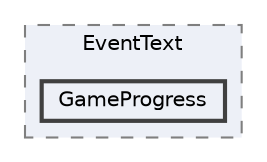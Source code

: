 digraph "C:/Users/むずでょ/Documents/Unity Projects/RMU-1-00-00-Research/Assets/RPGMaker/Codebase/Editor/MapEditor/Component/EventText/GameProgress"
{
 // LATEX_PDF_SIZE
  bgcolor="transparent";
  edge [fontname=Helvetica,fontsize=10,labelfontname=Helvetica,labelfontsize=10];
  node [fontname=Helvetica,fontsize=10,shape=box,height=0.2,width=0.4];
  compound=true
  subgraph clusterdir_4b650c48e0ad4fe1651d6116da419e87 {
    graph [ bgcolor="#edf0f7", pencolor="grey50", label="EventText", fontname=Helvetica,fontsize=10 style="filled,dashed", URL="dir_4b650c48e0ad4fe1651d6116da419e87.html",tooltip=""]
  dir_8e0d47f9248750a6b2648d6dd2001a49 [label="GameProgress", fillcolor="#edf0f7", color="grey25", style="filled,bold", URL="dir_8e0d47f9248750a6b2648d6dd2001a49.html",tooltip=""];
  }
}
